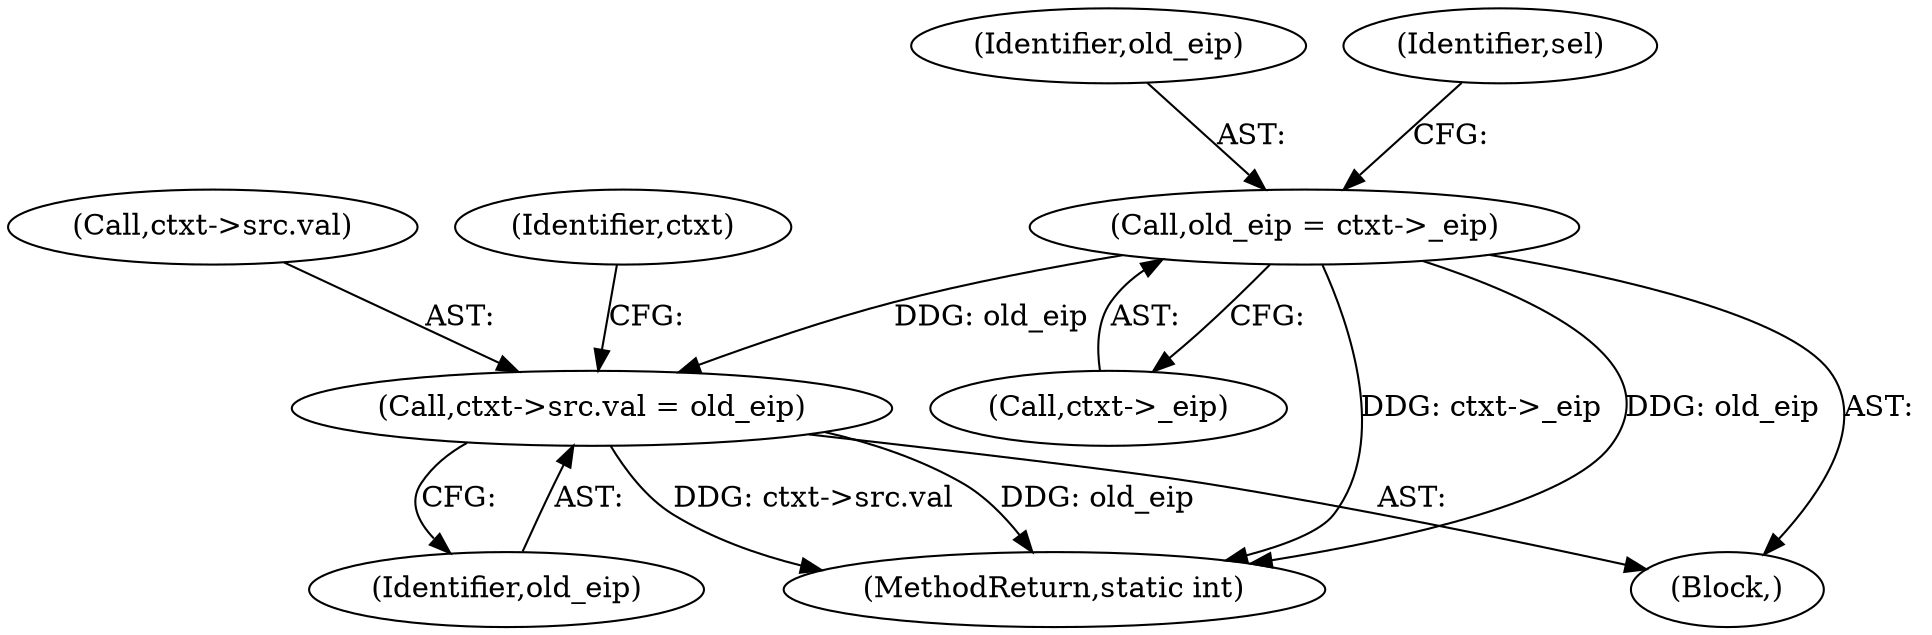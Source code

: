 digraph "0_linux_d1442d85cc30ea75f7d399474ca738e0bc96f715_0@pointer" {
"1000172" [label="(Call,ctxt->src.val = old_eip)"];
"1000112" [label="(Call,old_eip = ctxt->_eip)"];
"1000102" [label="(Block,)"];
"1000113" [label="(Identifier,old_eip)"];
"1000173" [label="(Call,ctxt->src.val)"];
"1000182" [label="(MethodReturn,static int)"];
"1000114" [label="(Call,ctxt->_eip)"];
"1000172" [label="(Call,ctxt->src.val = old_eip)"];
"1000119" [label="(Identifier,sel)"];
"1000112" [label="(Call,old_eip = ctxt->_eip)"];
"1000181" [label="(Identifier,ctxt)"];
"1000178" [label="(Identifier,old_eip)"];
"1000172" -> "1000102"  [label="AST: "];
"1000172" -> "1000178"  [label="CFG: "];
"1000173" -> "1000172"  [label="AST: "];
"1000178" -> "1000172"  [label="AST: "];
"1000181" -> "1000172"  [label="CFG: "];
"1000172" -> "1000182"  [label="DDG: old_eip"];
"1000172" -> "1000182"  [label="DDG: ctxt->src.val"];
"1000112" -> "1000172"  [label="DDG: old_eip"];
"1000112" -> "1000102"  [label="AST: "];
"1000112" -> "1000114"  [label="CFG: "];
"1000113" -> "1000112"  [label="AST: "];
"1000114" -> "1000112"  [label="AST: "];
"1000119" -> "1000112"  [label="CFG: "];
"1000112" -> "1000182"  [label="DDG: ctxt->_eip"];
"1000112" -> "1000182"  [label="DDG: old_eip"];
}
